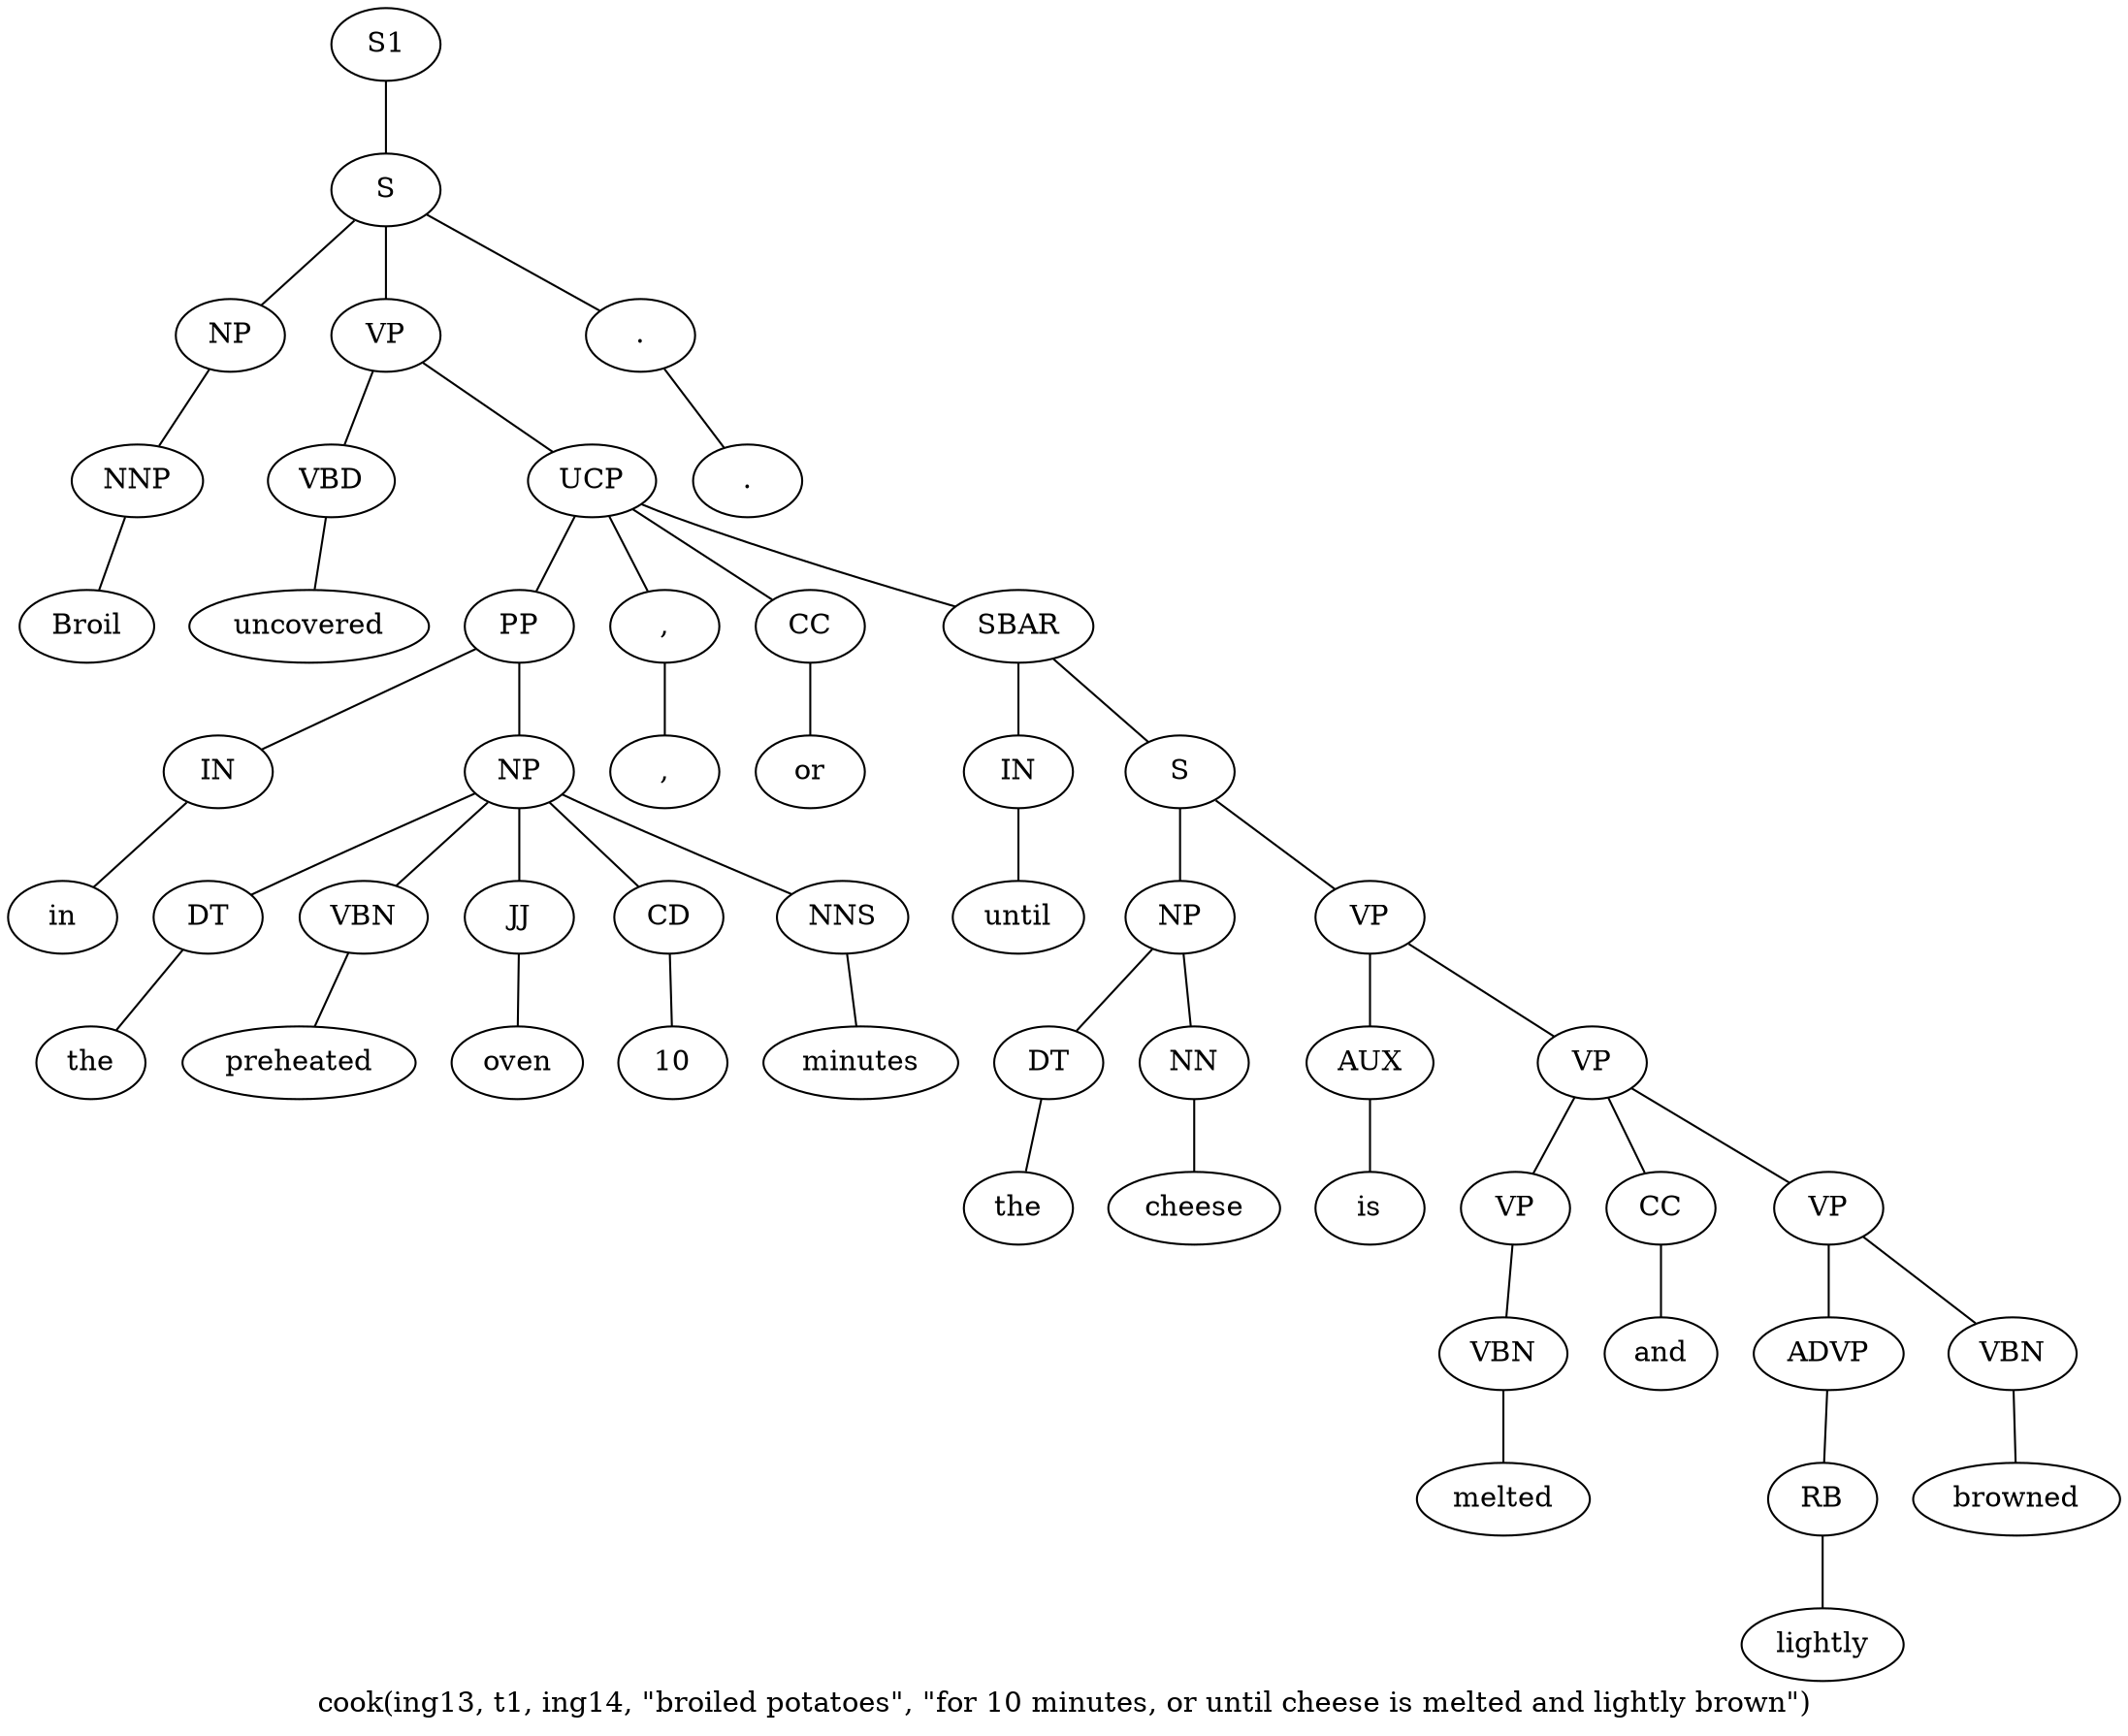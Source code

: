 graph SyntaxGraph {
	label = "cook(ing13, t1, ing14, \"broiled potatoes\", \"for 10 minutes, or until cheese is melted and lightly brown\")";
	Node0 [label="S1"];
	Node1 [label="S"];
	Node2 [label="NP"];
	Node3 [label="NNP"];
	Node4 [label="Broil"];
	Node5 [label="VP"];
	Node6 [label="VBD"];
	Node7 [label="uncovered"];
	Node8 [label="UCP"];
	Node9 [label="PP"];
	Node10 [label="IN"];
	Node11 [label="in"];
	Node12 [label="NP"];
	Node13 [label="DT"];
	Node14 [label="the"];
	Node15 [label="VBN"];
	Node16 [label="preheated"];
	Node17 [label="JJ"];
	Node18 [label="oven"];
	Node19 [label="CD"];
	Node20 [label="10"];
	Node21 [label="NNS"];
	Node22 [label="minutes"];
	Node23 [label=","];
	Node24 [label=","];
	Node25 [label="CC"];
	Node26 [label="or"];
	Node27 [label="SBAR"];
	Node28 [label="IN"];
	Node29 [label="until"];
	Node30 [label="S"];
	Node31 [label="NP"];
	Node32 [label="DT"];
	Node33 [label="the"];
	Node34 [label="NN"];
	Node35 [label="cheese"];
	Node36 [label="VP"];
	Node37 [label="AUX"];
	Node38 [label="is"];
	Node39 [label="VP"];
	Node40 [label="VP"];
	Node41 [label="VBN"];
	Node42 [label="melted"];
	Node43 [label="CC"];
	Node44 [label="and"];
	Node45 [label="VP"];
	Node46 [label="ADVP"];
	Node47 [label="RB"];
	Node48 [label="lightly"];
	Node49 [label="VBN"];
	Node50 [label="browned"];
	Node51 [label="."];
	Node52 [label="."];

	Node0 -- Node1;
	Node1 -- Node2;
	Node1 -- Node5;
	Node1 -- Node51;
	Node2 -- Node3;
	Node3 -- Node4;
	Node5 -- Node6;
	Node5 -- Node8;
	Node6 -- Node7;
	Node8 -- Node9;
	Node8 -- Node23;
	Node8 -- Node25;
	Node8 -- Node27;
	Node9 -- Node10;
	Node9 -- Node12;
	Node10 -- Node11;
	Node12 -- Node13;
	Node12 -- Node15;
	Node12 -- Node17;
	Node12 -- Node19;
	Node12 -- Node21;
	Node13 -- Node14;
	Node15 -- Node16;
	Node17 -- Node18;
	Node19 -- Node20;
	Node21 -- Node22;
	Node23 -- Node24;
	Node25 -- Node26;
	Node27 -- Node28;
	Node27 -- Node30;
	Node28 -- Node29;
	Node30 -- Node31;
	Node30 -- Node36;
	Node31 -- Node32;
	Node31 -- Node34;
	Node32 -- Node33;
	Node34 -- Node35;
	Node36 -- Node37;
	Node36 -- Node39;
	Node37 -- Node38;
	Node39 -- Node40;
	Node39 -- Node43;
	Node39 -- Node45;
	Node40 -- Node41;
	Node41 -- Node42;
	Node43 -- Node44;
	Node45 -- Node46;
	Node45 -- Node49;
	Node46 -- Node47;
	Node47 -- Node48;
	Node49 -- Node50;
	Node51 -- Node52;
}